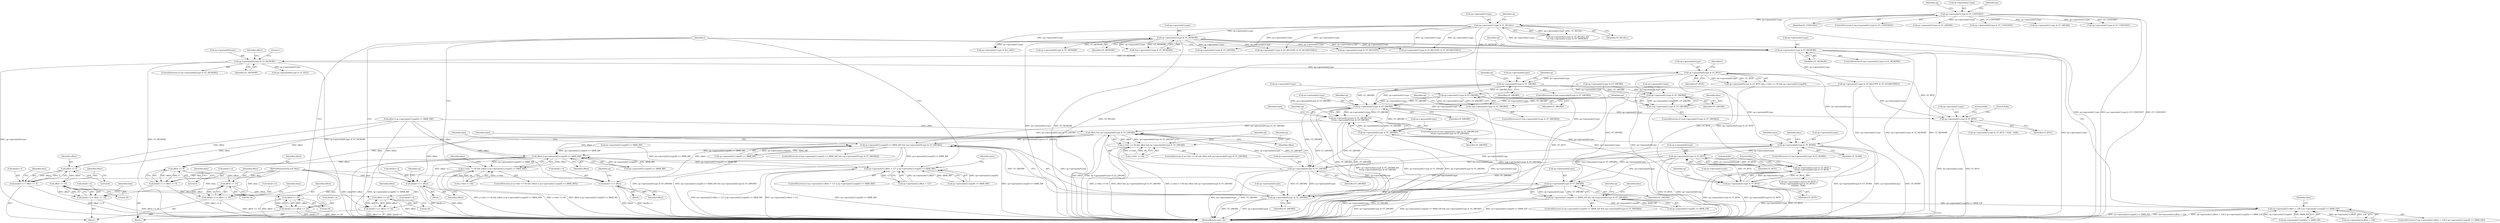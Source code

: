 digraph "0_radare2_f17bfd9f1da05f30f23a4dd05e9d2363e1406948@API" {
"1002365" [label="(Call,op->operands[0].type & OT_QWORD)"];
"1002163" [label="(Call,op->operands[0].type & OT_BYTE)"];
"1001999" [label="(Call,op->operands[0].type & OT_MEMORY)"];
"1001988" [label="(Call,op->operands[1].type & OT_MEMORY)"];
"1001264" [label="(Call,op->operands[1].type & OT_MEMORY)"];
"1001254" [label="(Call,op->operands[1].type & OT_REGALL)"];
"1000132" [label="(Call,op->operands[1].type & OT_CONSTANT)"];
"1002377" [label="(Call,op->operands[1].type & OT_QWORD)"];
"1002376" [label="(Call,!(op->operands[1].type & OT_QWORD))"];
"1002452" [label="(Call,op->operands[1].type & OT_QWORD)"];
"1002451" [label="(Call,op->operands[1].type & OT_QWORD &&\n\t\t\t\top->operands[0].type & OT_QWORD)"];
"1002873" [label="(Call,offset && op->operands[0].type & OT_QWORD)"];
"1002867" [label="(Call,a->bits == 64 && offset && op->operands[0].type & OT_QWORD)"];
"1003008" [label="(Call,op->operands[1].regs[0] == X86R_RIP && (op->operands[0].type & OT_QWORD))"];
"1003151" [label="(Call,offset || op->operands[1].regs[0] == X86R_RIP)"];
"1003145" [label="(Call,a->bits == 64 && (offset || op->operands[1].regs[0] == X86R_RIP))"];
"1003165" [label="(Call,data[l++] = offset)"];
"1003172" [label="(Call,op->operands[1].offset > 127 || op->operands[1].regs[0] == X86R_RIP)"];
"1003199" [label="(Call,offset >> 8)"];
"1003194" [label="(Call,data[l++] = offset >> 8)"];
"1003207" [label="(Call,offset >> 16)"];
"1003202" [label="(Call,data[l++] = offset >> 16)"];
"1003215" [label="(Call,offset >> 24)"];
"1003210" [label="(Call,data[l++] = offset >> 24)"];
"1003090" [label="(Call,data[l++] = offset)"];
"1003124" [label="(Call,offset >> 8)"];
"1003119" [label="(Call,data[l++] = offset >> 8)"];
"1003132" [label="(Call,offset >> 16)"];
"1003127" [label="(Call,data[l++] = offset >> 16)"];
"1003140" [label="(Call,offset >> 24)"];
"1003135" [label="(Call,data[l++] = offset >> 24)"];
"1002461" [label="(Call,op->operands[0].type & OT_QWORD)"];
"1002478" [label="(Call,op->operands[0].type & OT_WORD)"];
"1002529" [label="(Call,op->operands[0].type & OT_BYTE)"];
"1002519" [label="(Call,op->operands[1].type & OT_BYTE ||\n\t\t\t\top->operands[0].type & OT_BYTE)"];
"1002875" [label="(Call,op->operands[0].type & OT_QWORD)"];
"1002990" [label="(Call,op->operands[0].type & OT_DWORD)"];
"1002978" [label="(Call,op->operands[1].regs[0] == X86R_EIP && (op->operands[0].type & OT_DWORD))"];
"1003097" [label="(Call,op->operands[1].offset > 128 || op->operands[1].regs[0] == X86R_EIP)"];
"1003020" [label="(Call,op->operands[0].type & OT_QWORD)"];
"1002500" [label="(Call,op->operands[1].type & OT_BYTE)"];
"1002520" [label="(Call,op->operands[1].type & OT_BYTE)"];
"1002434" [label="(Call,op->operands[1].type & OT_QWORD)"];
"1002433" [label="(Call,!(op->operands[1].type & OT_QWORD))"];
"1003125" [label="(Identifier,offset)"];
"1002373" [label="(Identifier,OT_QWORD)"];
"1002011" [label="(Literal,1)"];
"1002984" [label="(Identifier,op)"];
"1002255" [label="(Call,op->operands[1].type & OT_REGTYPE & OT_SEGMENTREG)"];
"1003166" [label="(Call,data[l++])"];
"1002477" [label="(ControlStructure,if (op->operands[0].type & OT_WORD))"];
"1003032" [label="(Identifier,data)"];
"1002469" [label="(Identifier,OT_QWORD)"];
"1002499" [label="(Call,op->operands[1].type & OT_BYTE ? 0x8a : 0x8b)"];
"1001255" [label="(Call,op->operands[1].type)"];
"1003193" [label="(Block,)"];
"1000140" [label="(Identifier,OT_CONSTANT)"];
"1002482" [label="(Identifier,op)"];
"1003204" [label="(Identifier,data)"];
"1002529" [label="(Call,op->operands[0].type & OT_BYTE)"];
"1003014" [label="(Identifier,op)"];
"1003171" [label="(ControlStructure,if (op->operands[1].offset > 127 || op->operands[1].regs[0] == X86R_RIP))"];
"1002998" [label="(Identifier,OT_DWORD)"];
"1003132" [label="(Call,offset >> 16)"];
"1003164" [label="(Block,)"];
"1003009" [label="(Call,op->operands[1].regs[0] == X86R_RIP)"];
"1002460" [label="(Identifier,OT_QWORD)"];
"1002883" [label="(Identifier,OT_QWORD)"];
"1003203" [label="(Call,data[l++])"];
"1002530" [label="(Call,op->operands[0].type)"];
"1003146" [label="(Call,a->bits == 64)"];
"1003210" [label="(Call,data[l++] = offset >> 24)"];
"1002003" [label="(Identifier,op)"];
"1000147" [label="(Identifier,op)"];
"1002419" [label="(Identifier,op)"];
"1003170" [label="(Identifier,offset)"];
"1002490" [label="(Identifier,data)"];
"1003134" [label="(Literal,16)"];
"1001988" [label="(Call,op->operands[1].type & OT_MEMORY)"];
"1001989" [label="(Call,op->operands[1].type)"];
"1002171" [label="(Identifier,OT_BYTE)"];
"1002164" [label="(Call,op->operands[0].type)"];
"1001998" [label="(ControlStructure,if (op->operands[0].type & OT_MEMORY))"];
"1001676" [label="(Call,op->operands[0].type & OT_MEMORY)"];
"1003151" [label="(Call,offset || op->operands[1].regs[0] == X86R_RIP)"];
"1002891" [label="(Identifier,op)"];
"1003145" [label="(Call,a->bits == 64 && (offset || op->operands[1].regs[0] == X86R_RIP))"];
"1003121" [label="(Identifier,data)"];
"1003141" [label="(Identifier,offset)"];
"1002462" [label="(Call,op->operands[0].type)"];
"1002875" [label="(Call,op->operands[0].type & OT_QWORD)"];
"1003120" [label="(Call,data[l++])"];
"1003096" [label="(ControlStructure,if (op->operands[1].offset > 128 || op->operands[1].regs[0] == X86R_EIP))"];
"1001264" [label="(Call,op->operands[1].type & OT_MEMORY)"];
"1002873" [label="(Call,offset && op->operands[0].type & OT_QWORD)"];
"1002456" [label="(Identifier,op)"];
"1000131" [label="(ControlStructure,if (op->operands[1].type & OT_CONSTANT))"];
"1000226" [label="(Call,op->operands[1].type & OT_QWORD)"];
"1002978" [label="(Call,op->operands[1].regs[0] == X86R_EIP && (op->operands[0].type & OT_DWORD))"];
"1001301" [label="(Call,op->operands[1].type & OT_REGTYPE & OT_SEGMENTREG)"];
"1002868" [label="(Call,a->bits == 64)"];
"1002500" [label="(Call,op->operands[1].type & OT_BYTE)"];
"1001528" [label="(Call,op->operands[1].type & OT_REGTYPE & OT_SEGMENTREG)"];
"1002479" [label="(Call,op->operands[0].type)"];
"1002393" [label="(Identifier,op)"];
"1003102" [label="(Identifier,op)"];
"1002990" [label="(Call,op->operands[0].type & OT_DWORD)"];
"1002537" [label="(Identifier,OT_BYTE)"];
"1002977" [label="(ControlStructure,if (op->operands[1].regs[0] == X86R_EIP && (op->operands[0].type & OT_DWORD)))"];
"1002501" [label="(Call,op->operands[1].type)"];
"1003201" [label="(Literal,8)"];
"1002866" [label="(ControlStructure,if (a->bits == 64 && offset && op->operands[0].type & OT_QWORD))"];
"1002478" [label="(Call,op->operands[0].type & OT_WORD)"];
"1002381" [label="(Identifier,op)"];
"1002867" [label="(Call,a->bits == 64 && offset && op->operands[0].type & OT_QWORD)"];
"1002876" [label="(Call,op->operands[0].type)"];
"1003195" [label="(Call,data[l++])"];
"1003107" [label="(Call,op->operands[1].regs[0] == X86R_EIP)"];
"1003207" [label="(Call,offset >> 16)"];
"1002473" [label="(Identifier,data)"];
"1001349" [label="(Call,op->operands[1].type & ALL_SIZE)"];
"1003127" [label="(Call,data[l++] = offset >> 16)"];
"1002007" [label="(Identifier,OT_MEMORY)"];
"1002528" [label="(Identifier,OT_BYTE)"];
"1002385" [label="(Identifier,OT_QWORD)"];
"1003219" [label="(Identifier,l)"];
"1001272" [label="(Identifier,OT_MEMORY)"];
"1002435" [label="(Call,op->operands[1].type)"];
"1001394" [label="(Call,op->operands[1].type & OT_QWORD)"];
"1002486" [label="(Identifier,OT_WORD)"];
"1001275" [label="(Call,op->operands[0].type & OT_CONSTANT)"];
"1003167" [label="(Identifier,data)"];
"1002378" [label="(Call,op->operands[1].type)"];
"1003177" [label="(Identifier,op)"];
"1003209" [label="(Literal,16)"];
"1003194" [label="(Call,data[l++] = offset >> 8)"];
"1003140" [label="(Call,offset >> 24)"];
"1003208" [label="(Identifier,offset)"];
"1002521" [label="(Call,op->operands[1].type)"];
"1003128" [label="(Call,data[l++])"];
"1003202" [label="(Call,data[l++] = offset >> 16)"];
"1003021" [label="(Call,op->operands[0].type)"];
"1002000" [label="(Call,op->operands[0].type)"];
"1001327" [label="(Call,op->operands[1].type & OT_REGTYPE)"];
"1001253" [label="(Call,op->operands[1].type & OT_REGALL &&\n\t\t\t !(op->operands[1].type & OT_MEMORY))"];
"1002539" [label="(Literal,0x8b)"];
"1003216" [label="(Identifier,offset)"];
"1002376" [label="(Call,!(op->operands[1].type & OT_QWORD))"];
"1003097" [label="(Call,op->operands[1].offset > 128 || op->operands[1].regs[0] == X86R_EIP)"];
"1002364" [label="(ControlStructure,if (op->operands[0].type & OT_QWORD))"];
"1002835" [label="(Call,offset || op->operands[1].regs[0] == X86R_EBP)"];
"1003040" [label="(Identifier,data)"];
"1003200" [label="(Identifier,offset)"];
"1002175" [label="(Identifier,a)"];
"1002538" [label="(Literal,0x8a)"];
"1003007" [label="(ControlStructure,if (op->operands[1].regs[0] == X86R_RIP && (op->operands[0].type & OT_QWORD)))"];
"1003212" [label="(Identifier,data)"];
"1002461" [label="(Call,op->operands[0].type & OT_QWORD)"];
"1002163" [label="(Call,op->operands[0].type & OT_BYTE)"];
"1002066" [label="(Call,op->operands[0].type & OT_BYTE)"];
"1003152" [label="(Identifier,offset)"];
"1002991" [label="(Call,op->operands[0].type)"];
"1003090" [label="(Call,data[l++] = offset)"];
"1003165" [label="(Call,data[l++] = offset)"];
"1000132" [label="(Call,op->operands[1].type & OT_CONSTANT)"];
"1003173" [label="(Call,op->operands[1].offset > 127)"];
"1003199" [label="(Call,offset >> 8)"];
"1003020" [label="(Call,op->operands[0].type & OT_QWORD)"];
"1003215" [label="(Call,offset >> 24)"];
"1003124" [label="(Call,offset >> 8)"];
"1002518" [label="(Call,(op->operands[1].type & OT_BYTE ||\n\t\t\t\top->operands[0].type & OT_BYTE) ?\n\t\t\t\t0x8a : 0x8b)"];
"1003002" [label="(Identifier,data)"];
"1003137" [label="(Identifier,data)"];
"1003220" [label="(MethodReturn,static int)"];
"1002533" [label="(Identifier,op)"];
"1002415" [label="(Call,op->operands[1].type & OT_DWORD)"];
"1002434" [label="(Call,op->operands[1].type & OT_QWORD)"];
"1002510" [label="(Literal,0x8b)"];
"1003182" [label="(Call,op->operands[1].regs[0] == X86R_RIP)"];
"1003118" [label="(Block,)"];
"1002452" [label="(Call,op->operands[1].type & OT_QWORD)"];
"1001999" [label="(Call,op->operands[0].type & OT_MEMORY)"];
"1000133" [label="(Call,op->operands[1].type)"];
"1003172" [label="(Call,op->operands[1].offset > 127 || op->operands[1].regs[0] == X86R_RIP)"];
"1001987" [label="(ControlStructure,if (op->operands[1].type & OT_MEMORY))"];
"1003091" [label="(Call,data[l++])"];
"1003136" [label="(Call,data[l++])"];
"1001262" [label="(Identifier,OT_REGALL)"];
"1002874" [label="(Identifier,offset)"];
"1002453" [label="(Call,op->operands[1].type)"];
"1001996" [label="(Identifier,OT_MEMORY)"];
"1003217" [label="(Literal,24)"];
"1002520" [label="(Call,op->operands[1].type & OT_BYTE)"];
"1002433" [label="(Call,!(op->operands[1].type & OT_QWORD))"];
"1002442" [label="(Identifier,OT_QWORD)"];
"1003153" [label="(Call,op->operands[1].regs[0] == X86R_RIP)"];
"1003133" [label="(Identifier,offset)"];
"1000361" [label="(Call,op->operands[1].type & OT_QWORD)"];
"1002013" [label="(Identifier,offset)"];
"1003098" [label="(Call,op->operands[1].offset > 128)"];
"1002519" [label="(Call,op->operands[1].type & OT_BYTE ||\n\t\t\t\top->operands[0].type & OT_BYTE)"];
"1002375" [label="(ControlStructure,if (!(op->operands[1].type & OT_QWORD)))"];
"1003126" [label="(Literal,8)"];
"1003089" [label="(Block,)"];
"1000104" [label="(MethodParameterIn,ut8 *data)"];
"1003119" [label="(Call,data[l++] = offset >> 8)"];
"1002451" [label="(Call,op->operands[1].type & OT_QWORD &&\n\t\t\t\top->operands[0].type & OT_QWORD)"];
"1003211" [label="(Call,data[l++])"];
"1002465" [label="(Identifier,op)"];
"1002377" [label="(Call,op->operands[1].type & OT_QWORD)"];
"1002365" [label="(Call,op->operands[0].type & OT_QWORD)"];
"1001254" [label="(Call,op->operands[1].type & OT_REGALL)"];
"1001265" [label="(Call,op->operands[1].type)"];
"1001258" [label="(Identifier,op)"];
"1002979" [label="(Call,op->operands[1].regs[0] == X86R_EIP)"];
"1002162" [label="(Call,op->operands[0].type & OT_BYTE && a->bits == 64 && op->operands[1].regs[0])"];
"1002509" [label="(Literal,0x8a)"];
"1001263" [label="(Call,!(op->operands[1].type & OT_MEMORY))"];
"1002515" [label="(Identifier,data)"];
"1003144" [label="(ControlStructure,if (a->bits == 64 && (offset || op->operands[1].regs[0] == X86R_RIP)))"];
"1001268" [label="(Identifier,op)"];
"1000239" [label="(Call,op->operands[1].type & OT_CONSTANT)"];
"1002450" [label="(ControlStructure,if (op->operands[1].type & OT_QWORD &&\n\t\t\t\top->operands[0].type & OT_QWORD))"];
"1002366" [label="(Call,op->operands[0].type)"];
"1003129" [label="(Identifier,data)"];
"1002508" [label="(Identifier,OT_BYTE)"];
"1003008" [label="(Call,op->operands[1].regs[0] == X86R_RIP && (op->operands[0].type & OT_QWORD))"];
"1002446" [label="(Identifier,data)"];
"1003196" [label="(Identifier,data)"];
"1002886" [label="(Call,op->operands[1].regs[0] == X86R_RIP)"];
"1003142" [label="(Literal,24)"];
"1002432" [label="(ControlStructure,if (!(op->operands[1].type & OT_QWORD)))"];
"1003135" [label="(Call,data[l++] = offset >> 24)"];
"1003028" [label="(Identifier,OT_QWORD)"];
"1003095" [label="(Identifier,offset)"];
"1002365" -> "1002364"  [label="AST: "];
"1002365" -> "1002373"  [label="CFG: "];
"1002366" -> "1002365"  [label="AST: "];
"1002373" -> "1002365"  [label="AST: "];
"1002381" -> "1002365"  [label="CFG: "];
"1002419" -> "1002365"  [label="CFG: "];
"1002163" -> "1002365"  [label="DDG: op->operands[0].type"];
"1002365" -> "1002377"  [label="DDG: OT_QWORD"];
"1002365" -> "1002434"  [label="DDG: OT_QWORD"];
"1002365" -> "1002452"  [label="DDG: OT_QWORD"];
"1002365" -> "1002451"  [label="DDG: op->operands[0].type & OT_QWORD"];
"1002365" -> "1002461"  [label="DDG: op->operands[0].type"];
"1002365" -> "1002478"  [label="DDG: op->operands[0].type"];
"1002163" -> "1002162"  [label="AST: "];
"1002163" -> "1002171"  [label="CFG: "];
"1002164" -> "1002163"  [label="AST: "];
"1002171" -> "1002163"  [label="AST: "];
"1002175" -> "1002163"  [label="CFG: "];
"1002162" -> "1002163"  [label="CFG: "];
"1002163" -> "1003220"  [label="DDG: OT_BYTE"];
"1002163" -> "1003220"  [label="DDG: op->operands[0].type"];
"1002163" -> "1002162"  [label="DDG: op->operands[0].type"];
"1002163" -> "1002162"  [label="DDG: OT_BYTE"];
"1001999" -> "1002163"  [label="DDG: op->operands[0].type"];
"1002163" -> "1002478"  [label="DDG: op->operands[0].type"];
"1002163" -> "1002500"  [label="DDG: OT_BYTE"];
"1002163" -> "1002520"  [label="DDG: OT_BYTE"];
"1001999" -> "1001998"  [label="AST: "];
"1001999" -> "1002007"  [label="CFG: "];
"1002000" -> "1001999"  [label="AST: "];
"1002007" -> "1001999"  [label="AST: "];
"1002011" -> "1001999"  [label="CFG: "];
"1002013" -> "1001999"  [label="CFG: "];
"1001999" -> "1003220"  [label="DDG: OT_MEMORY"];
"1001999" -> "1003220"  [label="DDG: op->operands[0].type & OT_MEMORY"];
"1001999" -> "1003220"  [label="DDG: op->operands[0].type"];
"1001988" -> "1001999"  [label="DDG: OT_MEMORY"];
"1001999" -> "1002066"  [label="DDG: op->operands[0].type"];
"1001988" -> "1001987"  [label="AST: "];
"1001988" -> "1001996"  [label="CFG: "];
"1001989" -> "1001988"  [label="AST: "];
"1001996" -> "1001988"  [label="AST: "];
"1002003" -> "1001988"  [label="CFG: "];
"1003219" -> "1001988"  [label="CFG: "];
"1001988" -> "1003220"  [label="DDG: op->operands[1].type"];
"1001988" -> "1003220"  [label="DDG: op->operands[1].type & OT_MEMORY"];
"1001988" -> "1003220"  [label="DDG: OT_MEMORY"];
"1001264" -> "1001988"  [label="DDG: op->operands[1].type"];
"1001264" -> "1001988"  [label="DDG: OT_MEMORY"];
"1001254" -> "1001988"  [label="DDG: op->operands[1].type"];
"1001988" -> "1002255"  [label="DDG: op->operands[1].type"];
"1001264" -> "1001263"  [label="AST: "];
"1001264" -> "1001272"  [label="CFG: "];
"1001265" -> "1001264"  [label="AST: "];
"1001272" -> "1001264"  [label="AST: "];
"1001263" -> "1001264"  [label="CFG: "];
"1001264" -> "1003220"  [label="DDG: op->operands[1].type"];
"1001264" -> "1003220"  [label="DDG: OT_MEMORY"];
"1001264" -> "1001263"  [label="DDG: op->operands[1].type"];
"1001264" -> "1001263"  [label="DDG: OT_MEMORY"];
"1001254" -> "1001264"  [label="DDG: op->operands[1].type"];
"1001264" -> "1001301"  [label="DDG: op->operands[1].type"];
"1001264" -> "1001327"  [label="DDG: op->operands[1].type"];
"1001264" -> "1001349"  [label="DDG: op->operands[1].type"];
"1001264" -> "1001394"  [label="DDG: op->operands[1].type"];
"1001264" -> "1001528"  [label="DDG: op->operands[1].type"];
"1001264" -> "1001676"  [label="DDG: OT_MEMORY"];
"1001254" -> "1001253"  [label="AST: "];
"1001254" -> "1001262"  [label="CFG: "];
"1001255" -> "1001254"  [label="AST: "];
"1001262" -> "1001254"  [label="AST: "];
"1001268" -> "1001254"  [label="CFG: "];
"1001253" -> "1001254"  [label="CFG: "];
"1001254" -> "1003220"  [label="DDG: OT_REGALL"];
"1001254" -> "1003220"  [label="DDG: op->operands[1].type"];
"1001254" -> "1001253"  [label="DDG: op->operands[1].type"];
"1001254" -> "1001253"  [label="DDG: OT_REGALL"];
"1000132" -> "1001254"  [label="DDG: op->operands[1].type"];
"1001254" -> "1001301"  [label="DDG: op->operands[1].type"];
"1001254" -> "1001327"  [label="DDG: op->operands[1].type"];
"1001254" -> "1001349"  [label="DDG: op->operands[1].type"];
"1001254" -> "1001394"  [label="DDG: op->operands[1].type"];
"1001254" -> "1001528"  [label="DDG: op->operands[1].type"];
"1000132" -> "1000131"  [label="AST: "];
"1000132" -> "1000140"  [label="CFG: "];
"1000133" -> "1000132"  [label="AST: "];
"1000140" -> "1000132"  [label="AST: "];
"1000147" -> "1000132"  [label="CFG: "];
"1001258" -> "1000132"  [label="CFG: "];
"1000132" -> "1003220"  [label="DDG: op->operands[1].type & OT_CONSTANT"];
"1000132" -> "1003220"  [label="DDG: OT_CONSTANT"];
"1000132" -> "1003220"  [label="DDG: op->operands[1].type"];
"1000132" -> "1000226"  [label="DDG: op->operands[1].type"];
"1000132" -> "1000239"  [label="DDG: op->operands[1].type"];
"1000132" -> "1000239"  [label="DDG: OT_CONSTANT"];
"1000132" -> "1000361"  [label="DDG: op->operands[1].type"];
"1000132" -> "1001275"  [label="DDG: OT_CONSTANT"];
"1002377" -> "1002376"  [label="AST: "];
"1002377" -> "1002385"  [label="CFG: "];
"1002378" -> "1002377"  [label="AST: "];
"1002385" -> "1002377"  [label="AST: "];
"1002376" -> "1002377"  [label="CFG: "];
"1002377" -> "1002376"  [label="DDG: op->operands[1].type"];
"1002377" -> "1002376"  [label="DDG: OT_QWORD"];
"1002255" -> "1002377"  [label="DDG: op->operands[1].type"];
"1002377" -> "1002452"  [label="DDG: op->operands[1].type"];
"1002377" -> "1002452"  [label="DDG: OT_QWORD"];
"1002376" -> "1002375"  [label="AST: "];
"1002393" -> "1002376"  [label="CFG: "];
"1002456" -> "1002376"  [label="CFG: "];
"1002376" -> "1003220"  [label="DDG: !(op->operands[1].type & OT_QWORD)"];
"1002452" -> "1002451"  [label="AST: "];
"1002452" -> "1002460"  [label="CFG: "];
"1002453" -> "1002452"  [label="AST: "];
"1002460" -> "1002452"  [label="AST: "];
"1002465" -> "1002452"  [label="CFG: "];
"1002451" -> "1002452"  [label="CFG: "];
"1002452" -> "1003220"  [label="DDG: OT_QWORD"];
"1002452" -> "1002451"  [label="DDG: op->operands[1].type"];
"1002452" -> "1002451"  [label="DDG: OT_QWORD"];
"1002434" -> "1002452"  [label="DDG: op->operands[1].type"];
"1002434" -> "1002452"  [label="DDG: OT_QWORD"];
"1002415" -> "1002452"  [label="DDG: op->operands[1].type"];
"1002452" -> "1002461"  [label="DDG: OT_QWORD"];
"1002452" -> "1002500"  [label="DDG: op->operands[1].type"];
"1002452" -> "1002520"  [label="DDG: op->operands[1].type"];
"1002452" -> "1002875"  [label="DDG: OT_QWORD"];
"1002452" -> "1003020"  [label="DDG: OT_QWORD"];
"1002451" -> "1002450"  [label="AST: "];
"1002451" -> "1002461"  [label="CFG: "];
"1002461" -> "1002451"  [label="AST: "];
"1002473" -> "1002451"  [label="CFG: "];
"1002482" -> "1002451"  [label="CFG: "];
"1002451" -> "1003220"  [label="DDG: op->operands[1].type & OT_QWORD &&\n\t\t\t\top->operands[0].type & OT_QWORD"];
"1002451" -> "1003220"  [label="DDG: op->operands[1].type & OT_QWORD"];
"1002451" -> "1003220"  [label="DDG: op->operands[0].type & OT_QWORD"];
"1002461" -> "1002451"  [label="DDG: op->operands[0].type"];
"1002461" -> "1002451"  [label="DDG: OT_QWORD"];
"1002451" -> "1002873"  [label="DDG: op->operands[0].type & OT_QWORD"];
"1002451" -> "1003008"  [label="DDG: op->operands[0].type & OT_QWORD"];
"1002873" -> "1002867"  [label="AST: "];
"1002873" -> "1002874"  [label="CFG: "];
"1002873" -> "1002875"  [label="CFG: "];
"1002874" -> "1002873"  [label="AST: "];
"1002875" -> "1002873"  [label="AST: "];
"1002867" -> "1002873"  [label="CFG: "];
"1002873" -> "1003220"  [label="DDG: offset"];
"1002873" -> "1003220"  [label="DDG: op->operands[0].type & OT_QWORD"];
"1002873" -> "1002867"  [label="DDG: offset"];
"1002873" -> "1002867"  [label="DDG: op->operands[0].type & OT_QWORD"];
"1002835" -> "1002873"  [label="DDG: offset"];
"1002875" -> "1002873"  [label="DDG: op->operands[0].type"];
"1002875" -> "1002873"  [label="DDG: OT_QWORD"];
"1002873" -> "1003008"  [label="DDG: op->operands[0].type & OT_QWORD"];
"1002873" -> "1003090"  [label="DDG: offset"];
"1002873" -> "1003124"  [label="DDG: offset"];
"1002873" -> "1003151"  [label="DDG: offset"];
"1002873" -> "1003165"  [label="DDG: offset"];
"1002873" -> "1003199"  [label="DDG: offset"];
"1002867" -> "1002866"  [label="AST: "];
"1002867" -> "1002868"  [label="CFG: "];
"1002868" -> "1002867"  [label="AST: "];
"1002891" -> "1002867"  [label="CFG: "];
"1002984" -> "1002867"  [label="CFG: "];
"1002867" -> "1003220"  [label="DDG: a->bits == 64 && offset && op->operands[0].type & OT_QWORD"];
"1002867" -> "1003220"  [label="DDG: a->bits == 64"];
"1002867" -> "1003220"  [label="DDG: offset && op->operands[0].type & OT_QWORD"];
"1002868" -> "1002867"  [label="DDG: a->bits"];
"1002868" -> "1002867"  [label="DDG: 64"];
"1003008" -> "1003007"  [label="AST: "];
"1003008" -> "1003009"  [label="CFG: "];
"1003008" -> "1003020"  [label="CFG: "];
"1003009" -> "1003008"  [label="AST: "];
"1003020" -> "1003008"  [label="AST: "];
"1003032" -> "1003008"  [label="CFG: "];
"1003040" -> "1003008"  [label="CFG: "];
"1003008" -> "1003220"  [label="DDG: op->operands[1].regs[0] == X86R_RIP"];
"1003008" -> "1003220"  [label="DDG: op->operands[0].type & OT_QWORD"];
"1003008" -> "1003220"  [label="DDG: op->operands[1].regs[0] == X86R_RIP && (op->operands[0].type & OT_QWORD)"];
"1003009" -> "1003008"  [label="DDG: op->operands[1].regs[0]"];
"1003009" -> "1003008"  [label="DDG: X86R_RIP"];
"1003020" -> "1003008"  [label="DDG: op->operands[0].type"];
"1003020" -> "1003008"  [label="DDG: OT_QWORD"];
"1003008" -> "1003151"  [label="DDG: op->operands[1].regs[0] == X86R_RIP"];
"1003008" -> "1003172"  [label="DDG: op->operands[1].regs[0] == X86R_RIP"];
"1003151" -> "1003145"  [label="AST: "];
"1003151" -> "1003152"  [label="CFG: "];
"1003151" -> "1003153"  [label="CFG: "];
"1003152" -> "1003151"  [label="AST: "];
"1003153" -> "1003151"  [label="AST: "];
"1003145" -> "1003151"  [label="CFG: "];
"1003151" -> "1003220"  [label="DDG: offset"];
"1003151" -> "1003220"  [label="DDG: op->operands[1].regs[0] == X86R_RIP"];
"1003151" -> "1003145"  [label="DDG: offset"];
"1003151" -> "1003145"  [label="DDG: op->operands[1].regs[0] == X86R_RIP"];
"1002835" -> "1003151"  [label="DDG: offset"];
"1003153" -> "1003151"  [label="DDG: op->operands[1].regs[0]"];
"1003153" -> "1003151"  [label="DDG: X86R_RIP"];
"1002886" -> "1003151"  [label="DDG: op->operands[1].regs[0] == X86R_RIP"];
"1003151" -> "1003165"  [label="DDG: offset"];
"1003151" -> "1003172"  [label="DDG: op->operands[1].regs[0] == X86R_RIP"];
"1003151" -> "1003199"  [label="DDG: offset"];
"1003145" -> "1003144"  [label="AST: "];
"1003145" -> "1003146"  [label="CFG: "];
"1003146" -> "1003145"  [label="AST: "];
"1003167" -> "1003145"  [label="CFG: "];
"1003219" -> "1003145"  [label="CFG: "];
"1003145" -> "1003220"  [label="DDG: a->bits == 64 && (offset || op->operands[1].regs[0] == X86R_RIP)"];
"1003145" -> "1003220"  [label="DDG: a->bits == 64"];
"1003145" -> "1003220"  [label="DDG: offset || op->operands[1].regs[0] == X86R_RIP"];
"1003146" -> "1003145"  [label="DDG: a->bits"];
"1003146" -> "1003145"  [label="DDG: 64"];
"1003165" -> "1003164"  [label="AST: "];
"1003165" -> "1003170"  [label="CFG: "];
"1003166" -> "1003165"  [label="AST: "];
"1003170" -> "1003165"  [label="AST: "];
"1003177" -> "1003165"  [label="CFG: "];
"1003165" -> "1003220"  [label="DDG: offset"];
"1003165" -> "1003220"  [label="DDG: data[l++]"];
"1002835" -> "1003165"  [label="DDG: offset"];
"1000104" -> "1003165"  [label="DDG: data"];
"1003172" -> "1003171"  [label="AST: "];
"1003172" -> "1003173"  [label="CFG: "];
"1003172" -> "1003182"  [label="CFG: "];
"1003173" -> "1003172"  [label="AST: "];
"1003182" -> "1003172"  [label="AST: "];
"1003196" -> "1003172"  [label="CFG: "];
"1003219" -> "1003172"  [label="CFG: "];
"1003172" -> "1003220"  [label="DDG: op->operands[1].offset > 127 || op->operands[1].regs[0] == X86R_RIP"];
"1003172" -> "1003220"  [label="DDG: op->operands[1].offset > 127"];
"1003172" -> "1003220"  [label="DDG: op->operands[1].regs[0] == X86R_RIP"];
"1003173" -> "1003172"  [label="DDG: op->operands[1].offset"];
"1003173" -> "1003172"  [label="DDG: 127"];
"1002886" -> "1003172"  [label="DDG: op->operands[1].regs[0] == X86R_RIP"];
"1003182" -> "1003172"  [label="DDG: op->operands[1].regs[0]"];
"1003182" -> "1003172"  [label="DDG: X86R_RIP"];
"1003199" -> "1003194"  [label="AST: "];
"1003199" -> "1003201"  [label="CFG: "];
"1003200" -> "1003199"  [label="AST: "];
"1003201" -> "1003199"  [label="AST: "];
"1003194" -> "1003199"  [label="CFG: "];
"1003199" -> "1003194"  [label="DDG: offset"];
"1003199" -> "1003194"  [label="DDG: 8"];
"1002835" -> "1003199"  [label="DDG: offset"];
"1003199" -> "1003207"  [label="DDG: offset"];
"1003194" -> "1003193"  [label="AST: "];
"1003195" -> "1003194"  [label="AST: "];
"1003204" -> "1003194"  [label="CFG: "];
"1003194" -> "1003220"  [label="DDG: offset >> 8"];
"1000104" -> "1003194"  [label="DDG: data"];
"1003207" -> "1003202"  [label="AST: "];
"1003207" -> "1003209"  [label="CFG: "];
"1003208" -> "1003207"  [label="AST: "];
"1003209" -> "1003207"  [label="AST: "];
"1003202" -> "1003207"  [label="CFG: "];
"1003207" -> "1003202"  [label="DDG: offset"];
"1003207" -> "1003202"  [label="DDG: 16"];
"1003207" -> "1003215"  [label="DDG: offset"];
"1003202" -> "1003193"  [label="AST: "];
"1003203" -> "1003202"  [label="AST: "];
"1003212" -> "1003202"  [label="CFG: "];
"1003202" -> "1003220"  [label="DDG: offset >> 16"];
"1000104" -> "1003202"  [label="DDG: data"];
"1003215" -> "1003210"  [label="AST: "];
"1003215" -> "1003217"  [label="CFG: "];
"1003216" -> "1003215"  [label="AST: "];
"1003217" -> "1003215"  [label="AST: "];
"1003210" -> "1003215"  [label="CFG: "];
"1003215" -> "1003220"  [label="DDG: offset"];
"1003215" -> "1003210"  [label="DDG: offset"];
"1003215" -> "1003210"  [label="DDG: 24"];
"1003210" -> "1003193"  [label="AST: "];
"1003211" -> "1003210"  [label="AST: "];
"1003219" -> "1003210"  [label="CFG: "];
"1003210" -> "1003220"  [label="DDG: offset >> 24"];
"1003210" -> "1003220"  [label="DDG: data[l++]"];
"1000104" -> "1003210"  [label="DDG: data"];
"1003090" -> "1003089"  [label="AST: "];
"1003090" -> "1003095"  [label="CFG: "];
"1003091" -> "1003090"  [label="AST: "];
"1003095" -> "1003090"  [label="AST: "];
"1003102" -> "1003090"  [label="CFG: "];
"1003090" -> "1003220"  [label="DDG: data[l++]"];
"1003090" -> "1003220"  [label="DDG: offset"];
"1002835" -> "1003090"  [label="DDG: offset"];
"1000104" -> "1003090"  [label="DDG: data"];
"1003124" -> "1003119"  [label="AST: "];
"1003124" -> "1003126"  [label="CFG: "];
"1003125" -> "1003124"  [label="AST: "];
"1003126" -> "1003124"  [label="AST: "];
"1003119" -> "1003124"  [label="CFG: "];
"1003124" -> "1003119"  [label="DDG: offset"];
"1003124" -> "1003119"  [label="DDG: 8"];
"1002835" -> "1003124"  [label="DDG: offset"];
"1003124" -> "1003132"  [label="DDG: offset"];
"1003119" -> "1003118"  [label="AST: "];
"1003120" -> "1003119"  [label="AST: "];
"1003129" -> "1003119"  [label="CFG: "];
"1003119" -> "1003220"  [label="DDG: offset >> 8"];
"1000104" -> "1003119"  [label="DDG: data"];
"1003132" -> "1003127"  [label="AST: "];
"1003132" -> "1003134"  [label="CFG: "];
"1003133" -> "1003132"  [label="AST: "];
"1003134" -> "1003132"  [label="AST: "];
"1003127" -> "1003132"  [label="CFG: "];
"1003132" -> "1003127"  [label="DDG: offset"];
"1003132" -> "1003127"  [label="DDG: 16"];
"1003132" -> "1003140"  [label="DDG: offset"];
"1003127" -> "1003118"  [label="AST: "];
"1003128" -> "1003127"  [label="AST: "];
"1003137" -> "1003127"  [label="CFG: "];
"1003127" -> "1003220"  [label="DDG: offset >> 16"];
"1000104" -> "1003127"  [label="DDG: data"];
"1003140" -> "1003135"  [label="AST: "];
"1003140" -> "1003142"  [label="CFG: "];
"1003141" -> "1003140"  [label="AST: "];
"1003142" -> "1003140"  [label="AST: "];
"1003135" -> "1003140"  [label="CFG: "];
"1003140" -> "1003220"  [label="DDG: offset"];
"1003140" -> "1003135"  [label="DDG: offset"];
"1003140" -> "1003135"  [label="DDG: 24"];
"1003135" -> "1003118"  [label="AST: "];
"1003136" -> "1003135"  [label="AST: "];
"1003219" -> "1003135"  [label="CFG: "];
"1003135" -> "1003220"  [label="DDG: data[l++]"];
"1003135" -> "1003220"  [label="DDG: offset >> 24"];
"1000104" -> "1003135"  [label="DDG: data"];
"1002461" -> "1002469"  [label="CFG: "];
"1002462" -> "1002461"  [label="AST: "];
"1002469" -> "1002461"  [label="AST: "];
"1002461" -> "1003220"  [label="DDG: OT_QWORD"];
"1002461" -> "1002478"  [label="DDG: op->operands[0].type"];
"1002461" -> "1002875"  [label="DDG: OT_QWORD"];
"1002461" -> "1003020"  [label="DDG: OT_QWORD"];
"1002478" -> "1002477"  [label="AST: "];
"1002478" -> "1002486"  [label="CFG: "];
"1002479" -> "1002478"  [label="AST: "];
"1002486" -> "1002478"  [label="AST: "];
"1002490" -> "1002478"  [label="CFG: "];
"1002515" -> "1002478"  [label="CFG: "];
"1002478" -> "1003220"  [label="DDG: op->operands[0].type & OT_WORD"];
"1002478" -> "1003220"  [label="DDG: op->operands[0].type"];
"1002478" -> "1003220"  [label="DDG: OT_WORD"];
"1002478" -> "1002529"  [label="DDG: op->operands[0].type"];
"1002478" -> "1002875"  [label="DDG: op->operands[0].type"];
"1002478" -> "1002990"  [label="DDG: op->operands[0].type"];
"1002478" -> "1003020"  [label="DDG: op->operands[0].type"];
"1002529" -> "1002519"  [label="AST: "];
"1002529" -> "1002537"  [label="CFG: "];
"1002530" -> "1002529"  [label="AST: "];
"1002537" -> "1002529"  [label="AST: "];
"1002519" -> "1002529"  [label="CFG: "];
"1002529" -> "1003220"  [label="DDG: OT_BYTE"];
"1002529" -> "1003220"  [label="DDG: op->operands[0].type"];
"1002529" -> "1002519"  [label="DDG: op->operands[0].type"];
"1002529" -> "1002519"  [label="DDG: OT_BYTE"];
"1002520" -> "1002529"  [label="DDG: OT_BYTE"];
"1002529" -> "1002875"  [label="DDG: op->operands[0].type"];
"1002529" -> "1002990"  [label="DDG: op->operands[0].type"];
"1002529" -> "1003020"  [label="DDG: op->operands[0].type"];
"1002519" -> "1002518"  [label="AST: "];
"1002519" -> "1002520"  [label="CFG: "];
"1002520" -> "1002519"  [label="AST: "];
"1002538" -> "1002519"  [label="CFG: "];
"1002539" -> "1002519"  [label="CFG: "];
"1002519" -> "1003220"  [label="DDG: op->operands[0].type & OT_BYTE"];
"1002519" -> "1003220"  [label="DDG: op->operands[1].type & OT_BYTE"];
"1002520" -> "1002519"  [label="DDG: op->operands[1].type"];
"1002520" -> "1002519"  [label="DDG: OT_BYTE"];
"1002162" -> "1002519"  [label="DDG: op->operands[0].type & OT_BYTE"];
"1002875" -> "1002883"  [label="CFG: "];
"1002876" -> "1002875"  [label="AST: "];
"1002883" -> "1002875"  [label="AST: "];
"1002875" -> "1003220"  [label="DDG: op->operands[0].type"];
"1002875" -> "1003220"  [label="DDG: OT_QWORD"];
"1002875" -> "1002990"  [label="DDG: op->operands[0].type"];
"1002875" -> "1003020"  [label="DDG: op->operands[0].type"];
"1002875" -> "1003020"  [label="DDG: OT_QWORD"];
"1002990" -> "1002978"  [label="AST: "];
"1002990" -> "1002998"  [label="CFG: "];
"1002991" -> "1002990"  [label="AST: "];
"1002998" -> "1002990"  [label="AST: "];
"1002978" -> "1002990"  [label="CFG: "];
"1002990" -> "1003220"  [label="DDG: op->operands[0].type"];
"1002990" -> "1003220"  [label="DDG: OT_DWORD"];
"1002990" -> "1002978"  [label="DDG: op->operands[0].type"];
"1002990" -> "1002978"  [label="DDG: OT_DWORD"];
"1002415" -> "1002990"  [label="DDG: OT_DWORD"];
"1002990" -> "1003020"  [label="DDG: op->operands[0].type"];
"1002978" -> "1002977"  [label="AST: "];
"1002978" -> "1002979"  [label="CFG: "];
"1002979" -> "1002978"  [label="AST: "];
"1003002" -> "1002978"  [label="CFG: "];
"1003014" -> "1002978"  [label="CFG: "];
"1002978" -> "1003220"  [label="DDG: op->operands[1].regs[0] == X86R_EIP && (op->operands[0].type & OT_DWORD)"];
"1002978" -> "1003220"  [label="DDG: op->operands[1].regs[0] == X86R_EIP"];
"1002978" -> "1003220"  [label="DDG: op->operands[0].type & OT_DWORD"];
"1002979" -> "1002978"  [label="DDG: op->operands[1].regs[0]"];
"1002979" -> "1002978"  [label="DDG: X86R_EIP"];
"1002978" -> "1003097"  [label="DDG: op->operands[1].regs[0] == X86R_EIP"];
"1003097" -> "1003096"  [label="AST: "];
"1003097" -> "1003098"  [label="CFG: "];
"1003097" -> "1003107"  [label="CFG: "];
"1003098" -> "1003097"  [label="AST: "];
"1003107" -> "1003097"  [label="AST: "];
"1003121" -> "1003097"  [label="CFG: "];
"1003219" -> "1003097"  [label="CFG: "];
"1003097" -> "1003220"  [label="DDG: op->operands[1].regs[0] == X86R_EIP"];
"1003097" -> "1003220"  [label="DDG: op->operands[1].offset > 128"];
"1003097" -> "1003220"  [label="DDG: op->operands[1].offset > 128 || op->operands[1].regs[0] == X86R_EIP"];
"1003098" -> "1003097"  [label="DDG: op->operands[1].offset"];
"1003098" -> "1003097"  [label="DDG: 128"];
"1003107" -> "1003097"  [label="DDG: op->operands[1].regs[0]"];
"1003107" -> "1003097"  [label="DDG: X86R_EIP"];
"1003020" -> "1003028"  [label="CFG: "];
"1003021" -> "1003020"  [label="AST: "];
"1003028" -> "1003020"  [label="AST: "];
"1003020" -> "1003220"  [label="DDG: OT_QWORD"];
"1003020" -> "1003220"  [label="DDG: op->operands[0].type"];
"1002500" -> "1002499"  [label="AST: "];
"1002500" -> "1002508"  [label="CFG: "];
"1002501" -> "1002500"  [label="AST: "];
"1002508" -> "1002500"  [label="AST: "];
"1002509" -> "1002500"  [label="CFG: "];
"1002510" -> "1002500"  [label="CFG: "];
"1002500" -> "1003220"  [label="DDG: OT_BYTE"];
"1002500" -> "1003220"  [label="DDG: op->operands[1].type"];
"1002255" -> "1002500"  [label="DDG: op->operands[1].type"];
"1002520" -> "1002528"  [label="CFG: "];
"1002521" -> "1002520"  [label="AST: "];
"1002528" -> "1002520"  [label="AST: "];
"1002533" -> "1002520"  [label="CFG: "];
"1002520" -> "1003220"  [label="DDG: OT_BYTE"];
"1002520" -> "1003220"  [label="DDG: op->operands[1].type"];
"1002255" -> "1002520"  [label="DDG: op->operands[1].type"];
"1002434" -> "1002433"  [label="AST: "];
"1002434" -> "1002442"  [label="CFG: "];
"1002435" -> "1002434"  [label="AST: "];
"1002442" -> "1002434"  [label="AST: "];
"1002433" -> "1002434"  [label="CFG: "];
"1002434" -> "1002433"  [label="DDG: op->operands[1].type"];
"1002434" -> "1002433"  [label="DDG: OT_QWORD"];
"1002415" -> "1002434"  [label="DDG: op->operands[1].type"];
"1002433" -> "1002432"  [label="AST: "];
"1002446" -> "1002433"  [label="CFG: "];
"1002456" -> "1002433"  [label="CFG: "];
"1002433" -> "1003220"  [label="DDG: !(op->operands[1].type & OT_QWORD)"];
}
